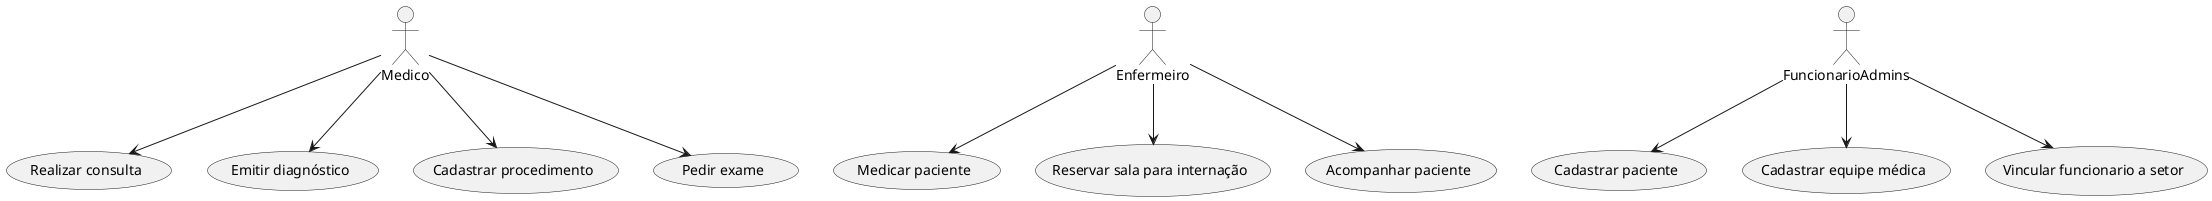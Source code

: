 @startuml Hospital

actor Medico
actor Enfermeiro
actor FuncionarioAdmins as Admin


usecase "Realizar consulta" as UC1
usecase "Emitir diagnóstico" as UC2
usecase "Cadastrar procedimento" as UC3
usecase "Pedir exame" as UC4
usecase "Cadastrar paciente" as UC5
usecase "Cadastrar equipe médica" as UC6
usecase "Vincular funcionario a setor" as UC7
usecase "Medicar paciente" as UC8
usecase "Reservar sala para internação" as UC9
usecase "Acompanhar paciente" as UC10


Medico --> UC1
Medico --> UC2
Medico --> UC3
Medico --> UC4
Admin --> UC5
Admin --> UC6
Admin --> UC7
Enfermeiro --> UC8
Enfermeiro --> UC9
Enfermeiro --> UC10

@enduml